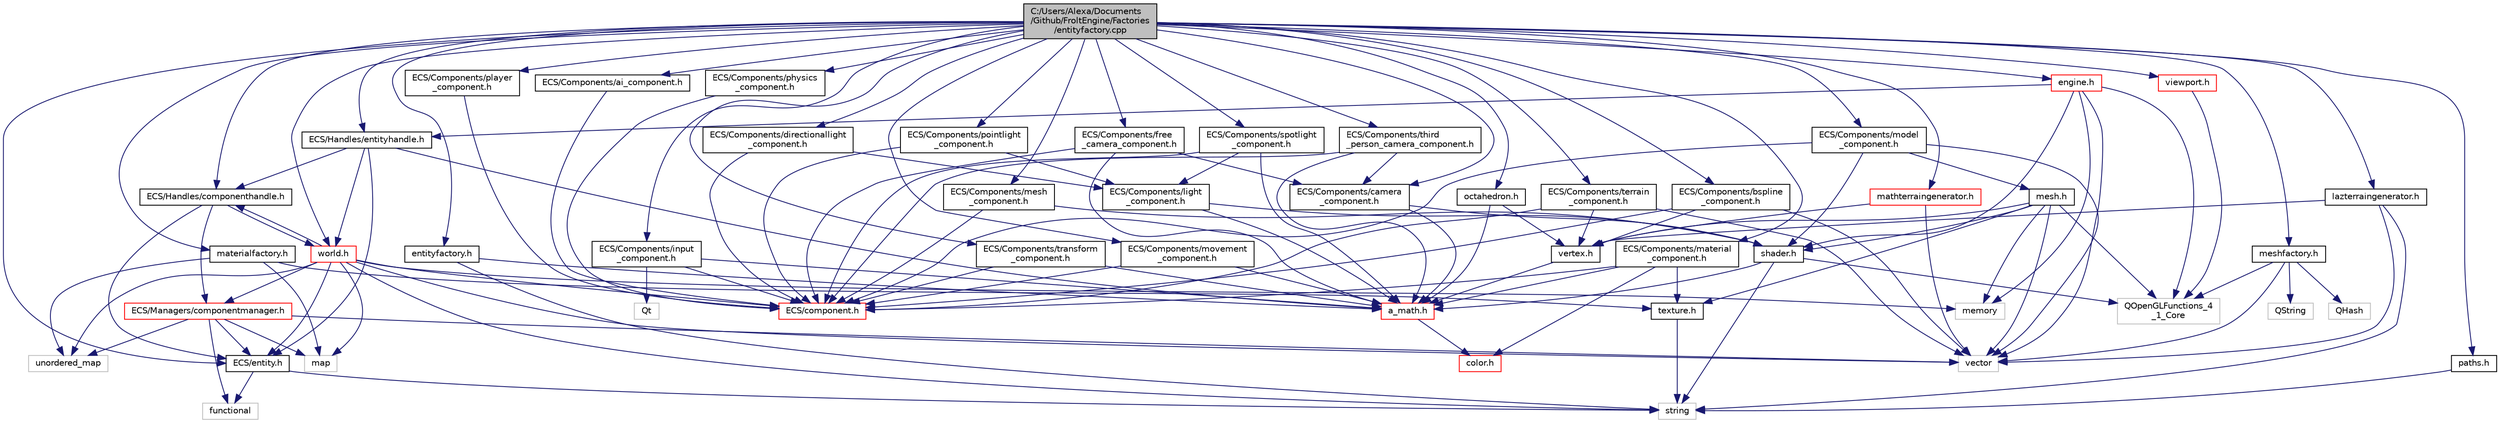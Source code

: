 digraph "C:/Users/Alexa/Documents/Github/FroltEngine/Factories/entityfactory.cpp"
{
  edge [fontname="Helvetica",fontsize="10",labelfontname="Helvetica",labelfontsize="10"];
  node [fontname="Helvetica",fontsize="10",shape=record];
  Node0 [label="C:/Users/Alexa/Documents\l/Github/FroltEngine/Factories\l/entityfactory.cpp",height=0.2,width=0.4,color="black", fillcolor="grey75", style="filled", fontcolor="black"];
  Node0 -> Node1 [color="midnightblue",fontsize="10",style="solid",fontname="Helvetica"];
  Node1 [label="entityfactory.h",height=0.2,width=0.4,color="black", fillcolor="white", style="filled",URL="$entityfactory_8h.html"];
  Node1 -> Node2 [color="midnightblue",fontsize="10",style="solid",fontname="Helvetica"];
  Node2 [label="string",height=0.2,width=0.4,color="grey75", fillcolor="white", style="filled"];
  Node1 -> Node3 [color="midnightblue",fontsize="10",style="solid",fontname="Helvetica"];
  Node3 [label="a_math.h",height=0.2,width=0.4,color="red", fillcolor="white", style="filled",URL="$a__math_8h.html"];
  Node3 -> Node19 [color="midnightblue",fontsize="10",style="solid",fontname="Helvetica"];
  Node19 [label="color.h",height=0.2,width=0.4,color="red", fillcolor="white", style="filled",URL="$color_8h.html"];
  Node0 -> Node20 [color="midnightblue",fontsize="10",style="solid",fontname="Helvetica"];
  Node20 [label="ECS/entity.h",height=0.2,width=0.4,color="black", fillcolor="white", style="filled",URL="$entity_8h.html"];
  Node20 -> Node2 [color="midnightblue",fontsize="10",style="solid",fontname="Helvetica"];
  Node20 -> Node21 [color="midnightblue",fontsize="10",style="solid",fontname="Helvetica"];
  Node21 [label="functional",height=0.2,width=0.4,color="grey75", fillcolor="white", style="filled"];
  Node0 -> Node22 [color="midnightblue",fontsize="10",style="solid",fontname="Helvetica"];
  Node22 [label="ECS/Handles/entityhandle.h",height=0.2,width=0.4,color="black", fillcolor="white", style="filled",URL="$entityhandle_8h.html"];
  Node22 -> Node20 [color="midnightblue",fontsize="10",style="solid",fontname="Helvetica"];
  Node22 -> Node23 [color="midnightblue",fontsize="10",style="solid",fontname="Helvetica"];
  Node23 [label="ECS/Handles/componenthandle.h",height=0.2,width=0.4,color="black", fillcolor="white", style="filled",URL="$componenthandle_8h.html"];
  Node23 -> Node20 [color="midnightblue",fontsize="10",style="solid",fontname="Helvetica"];
  Node23 -> Node24 [color="midnightblue",fontsize="10",style="solid",fontname="Helvetica"];
  Node24 [label="ECS/Managers/componentmanager.h",height=0.2,width=0.4,color="red", fillcolor="white", style="filled",URL="$componentmanager_8h.html"];
  Node24 -> Node25 [color="midnightblue",fontsize="10",style="solid",fontname="Helvetica"];
  Node25 [label="unordered_map",height=0.2,width=0.4,color="grey75", fillcolor="white", style="filled"];
  Node24 -> Node26 [color="midnightblue",fontsize="10",style="solid",fontname="Helvetica"];
  Node26 [label="map",height=0.2,width=0.4,color="grey75", fillcolor="white", style="filled"];
  Node24 -> Node5 [color="midnightblue",fontsize="10",style="solid",fontname="Helvetica"];
  Node5 [label="vector",height=0.2,width=0.4,color="grey75", fillcolor="white", style="filled"];
  Node24 -> Node21 [color="midnightblue",fontsize="10",style="solid",fontname="Helvetica"];
  Node24 -> Node20 [color="midnightblue",fontsize="10",style="solid",fontname="Helvetica"];
  Node23 -> Node29 [color="midnightblue",fontsize="10",style="solid",fontname="Helvetica"];
  Node29 [label="world.h",height=0.2,width=0.4,color="red", fillcolor="white", style="filled",URL="$world_8h.html"];
  Node29 -> Node5 [color="midnightblue",fontsize="10",style="solid",fontname="Helvetica"];
  Node29 -> Node30 [color="midnightblue",fontsize="10",style="solid",fontname="Helvetica"];
  Node30 [label="memory",height=0.2,width=0.4,color="grey75", fillcolor="white", style="filled"];
  Node29 -> Node2 [color="midnightblue",fontsize="10",style="solid",fontname="Helvetica"];
  Node29 -> Node25 [color="midnightblue",fontsize="10",style="solid",fontname="Helvetica"];
  Node29 -> Node26 [color="midnightblue",fontsize="10",style="solid",fontname="Helvetica"];
  Node29 -> Node20 [color="midnightblue",fontsize="10",style="solid",fontname="Helvetica"];
  Node29 -> Node23 [color="midnightblue",fontsize="10",style="solid",fontname="Helvetica"];
  Node29 -> Node24 [color="midnightblue",fontsize="10",style="solid",fontname="Helvetica"];
  Node29 -> Node31 [color="midnightblue",fontsize="10",style="solid",fontname="Helvetica"];
  Node31 [label="ECS/component.h",height=0.2,width=0.4,color="red", fillcolor="white", style="filled",URL="$component_8h.html"];
  Node22 -> Node3 [color="midnightblue",fontsize="10",style="solid",fontname="Helvetica"];
  Node22 -> Node29 [color="midnightblue",fontsize="10",style="solid",fontname="Helvetica"];
  Node0 -> Node23 [color="midnightblue",fontsize="10",style="solid",fontname="Helvetica"];
  Node0 -> Node35 [color="midnightblue",fontsize="10",style="solid",fontname="Helvetica"];
  Node35 [label="ECS/Components/transform\l_component.h",height=0.2,width=0.4,color="black", fillcolor="white", style="filled",URL="$transform__component_8h.html"];
  Node35 -> Node3 [color="midnightblue",fontsize="10",style="solid",fontname="Helvetica"];
  Node35 -> Node31 [color="midnightblue",fontsize="10",style="solid",fontname="Helvetica"];
  Node0 -> Node36 [color="midnightblue",fontsize="10",style="solid",fontname="Helvetica"];
  Node36 [label="ECS/Components/movement\l_component.h",height=0.2,width=0.4,color="black", fillcolor="white", style="filled",URL="$movement__component_8h.html"];
  Node36 -> Node3 [color="midnightblue",fontsize="10",style="solid",fontname="Helvetica"];
  Node36 -> Node31 [color="midnightblue",fontsize="10",style="solid",fontname="Helvetica"];
  Node0 -> Node37 [color="midnightblue",fontsize="10",style="solid",fontname="Helvetica"];
  Node37 [label="ECS/Components/mesh\l_component.h",height=0.2,width=0.4,color="black", fillcolor="white", style="filled",URL="$mesh__component_8h.html"];
  Node37 -> Node31 [color="midnightblue",fontsize="10",style="solid",fontname="Helvetica"];
  Node37 -> Node38 [color="midnightblue",fontsize="10",style="solid",fontname="Helvetica"];
  Node38 [label="shader.h",height=0.2,width=0.4,color="black", fillcolor="white", style="filled",URL="$shader_8h.html"];
  Node38 -> Node39 [color="midnightblue",fontsize="10",style="solid",fontname="Helvetica"];
  Node39 [label="QOpenGLFunctions_4\l_1_Core",height=0.2,width=0.4,color="grey75", fillcolor="white", style="filled"];
  Node38 -> Node2 [color="midnightblue",fontsize="10",style="solid",fontname="Helvetica"];
  Node38 -> Node3 [color="midnightblue",fontsize="10",style="solid",fontname="Helvetica"];
  Node0 -> Node40 [color="midnightblue",fontsize="10",style="solid",fontname="Helvetica"];
  Node40 [label="ECS/Components/material\l_component.h",height=0.2,width=0.4,color="black", fillcolor="white", style="filled",URL="$material__component_8h.html"];
  Node40 -> Node31 [color="midnightblue",fontsize="10",style="solid",fontname="Helvetica"];
  Node40 -> Node3 [color="midnightblue",fontsize="10",style="solid",fontname="Helvetica"];
  Node40 -> Node41 [color="midnightblue",fontsize="10",style="solid",fontname="Helvetica"];
  Node41 [label="texture.h",height=0.2,width=0.4,color="black", fillcolor="white", style="filled",URL="$texture_8h.html"];
  Node41 -> Node2 [color="midnightblue",fontsize="10",style="solid",fontname="Helvetica"];
  Node40 -> Node19 [color="midnightblue",fontsize="10",style="solid",fontname="Helvetica"];
  Node0 -> Node42 [color="midnightblue",fontsize="10",style="solid",fontname="Helvetica"];
  Node42 [label="ECS/Components/directionallight\l_component.h",height=0.2,width=0.4,color="black", fillcolor="white", style="filled",URL="$directionallight__component_8h.html"];
  Node42 -> Node43 [color="midnightblue",fontsize="10",style="solid",fontname="Helvetica"];
  Node43 [label="ECS/Components/light\l_component.h",height=0.2,width=0.4,color="black", fillcolor="white", style="filled",URL="$light__component_8h.html"];
  Node43 -> Node3 [color="midnightblue",fontsize="10",style="solid",fontname="Helvetica"];
  Node43 -> Node38 [color="midnightblue",fontsize="10",style="solid",fontname="Helvetica"];
  Node42 -> Node31 [color="midnightblue",fontsize="10",style="solid",fontname="Helvetica"];
  Node0 -> Node44 [color="midnightblue",fontsize="10",style="solid",fontname="Helvetica"];
  Node44 [label="ECS/Components/pointlight\l_component.h",height=0.2,width=0.4,color="black", fillcolor="white", style="filled",URL="$pointlight__component_8h.html"];
  Node44 -> Node43 [color="midnightblue",fontsize="10",style="solid",fontname="Helvetica"];
  Node44 -> Node31 [color="midnightblue",fontsize="10",style="solid",fontname="Helvetica"];
  Node0 -> Node45 [color="midnightblue",fontsize="10",style="solid",fontname="Helvetica"];
  Node45 [label="ECS/Components/spotlight\l_component.h",height=0.2,width=0.4,color="black", fillcolor="white", style="filled",URL="$spotlight__component_8h.html"];
  Node45 -> Node43 [color="midnightblue",fontsize="10",style="solid",fontname="Helvetica"];
  Node45 -> Node31 [color="midnightblue",fontsize="10",style="solid",fontname="Helvetica"];
  Node45 -> Node3 [color="midnightblue",fontsize="10",style="solid",fontname="Helvetica"];
  Node0 -> Node46 [color="midnightblue",fontsize="10",style="solid",fontname="Helvetica"];
  Node46 [label="ECS/Components/input\l_component.h",height=0.2,width=0.4,color="black", fillcolor="white", style="filled",URL="$input__component_8h.html"];
  Node46 -> Node31 [color="midnightblue",fontsize="10",style="solid",fontname="Helvetica"];
  Node46 -> Node47 [color="midnightblue",fontsize="10",style="solid",fontname="Helvetica"];
  Node47 [label="Qt",height=0.2,width=0.4,color="grey75", fillcolor="white", style="filled"];
  Node46 -> Node3 [color="midnightblue",fontsize="10",style="solid",fontname="Helvetica"];
  Node0 -> Node48 [color="midnightblue",fontsize="10",style="solid",fontname="Helvetica"];
  Node48 [label="ECS/Components/camera\l_component.h",height=0.2,width=0.4,color="black", fillcolor="white", style="filled",URL="$camera__component_8h.html"];
  Node48 -> Node3 [color="midnightblue",fontsize="10",style="solid",fontname="Helvetica"];
  Node48 -> Node38 [color="midnightblue",fontsize="10",style="solid",fontname="Helvetica"];
  Node0 -> Node49 [color="midnightblue",fontsize="10",style="solid",fontname="Helvetica"];
  Node49 [label="ECS/Components/free\l_camera_component.h",height=0.2,width=0.4,color="black", fillcolor="white", style="filled",URL="$free__camera__component_8h.html"];
  Node49 -> Node31 [color="midnightblue",fontsize="10",style="solid",fontname="Helvetica"];
  Node49 -> Node48 [color="midnightblue",fontsize="10",style="solid",fontname="Helvetica"];
  Node49 -> Node3 [color="midnightblue",fontsize="10",style="solid",fontname="Helvetica"];
  Node0 -> Node50 [color="midnightblue",fontsize="10",style="solid",fontname="Helvetica"];
  Node50 [label="ECS/Components/terrain\l_component.h",height=0.2,width=0.4,color="black", fillcolor="white", style="filled",URL="$terrain__component_8h.html"];
  Node50 -> Node5 [color="midnightblue",fontsize="10",style="solid",fontname="Helvetica"];
  Node50 -> Node51 [color="midnightblue",fontsize="10",style="solid",fontname="Helvetica"];
  Node51 [label="vertex.h",height=0.2,width=0.4,color="black", fillcolor="white", style="filled",URL="$vertex_8h.html"];
  Node51 -> Node3 [color="midnightblue",fontsize="10",style="solid",fontname="Helvetica"];
  Node50 -> Node31 [color="midnightblue",fontsize="10",style="solid",fontname="Helvetica"];
  Node0 -> Node52 [color="midnightblue",fontsize="10",style="solid",fontname="Helvetica"];
  Node52 [label="ECS/Components/model\l_component.h",height=0.2,width=0.4,color="black", fillcolor="white", style="filled",URL="$model__component_8h.html"];
  Node52 -> Node5 [color="midnightblue",fontsize="10",style="solid",fontname="Helvetica"];
  Node52 -> Node31 [color="midnightblue",fontsize="10",style="solid",fontname="Helvetica"];
  Node52 -> Node53 [color="midnightblue",fontsize="10",style="solid",fontname="Helvetica"];
  Node53 [label="mesh.h",height=0.2,width=0.4,color="black", fillcolor="white", style="filled",URL="$mesh_8h.html"];
  Node53 -> Node39 [color="midnightblue",fontsize="10",style="solid",fontname="Helvetica"];
  Node53 -> Node5 [color="midnightblue",fontsize="10",style="solid",fontname="Helvetica"];
  Node53 -> Node30 [color="midnightblue",fontsize="10",style="solid",fontname="Helvetica"];
  Node53 -> Node51 [color="midnightblue",fontsize="10",style="solid",fontname="Helvetica"];
  Node53 -> Node41 [color="midnightblue",fontsize="10",style="solid",fontname="Helvetica"];
  Node53 -> Node38 [color="midnightblue",fontsize="10",style="solid",fontname="Helvetica"];
  Node52 -> Node38 [color="midnightblue",fontsize="10",style="solid",fontname="Helvetica"];
  Node0 -> Node54 [color="midnightblue",fontsize="10",style="solid",fontname="Helvetica"];
  Node54 [label="ECS/Components/physics\l_component.h",height=0.2,width=0.4,color="black", fillcolor="white", style="filled",URL="$physics__component_8h.html"];
  Node54 -> Node31 [color="midnightblue",fontsize="10",style="solid",fontname="Helvetica"];
  Node0 -> Node55 [color="midnightblue",fontsize="10",style="solid",fontname="Helvetica"];
  Node55 [label="ECS/Components/bspline\l_component.h",height=0.2,width=0.4,color="black", fillcolor="white", style="filled",URL="$bspline__component_8h.html"];
  Node55 -> Node31 [color="midnightblue",fontsize="10",style="solid",fontname="Helvetica"];
  Node55 -> Node5 [color="midnightblue",fontsize="10",style="solid",fontname="Helvetica"];
  Node55 -> Node51 [color="midnightblue",fontsize="10",style="solid",fontname="Helvetica"];
  Node0 -> Node56 [color="midnightblue",fontsize="10",style="solid",fontname="Helvetica"];
  Node56 [label="ECS/Components/player\l_component.h",height=0.2,width=0.4,color="black", fillcolor="white", style="filled",URL="$player__component_8h.html"];
  Node56 -> Node31 [color="midnightblue",fontsize="10",style="solid",fontname="Helvetica"];
  Node0 -> Node57 [color="midnightblue",fontsize="10",style="solid",fontname="Helvetica"];
  Node57 [label="ECS/Components/ai_component.h",height=0.2,width=0.4,color="black", fillcolor="white", style="filled",URL="$ai__component_8h.html"];
  Node57 -> Node31 [color="midnightblue",fontsize="10",style="solid",fontname="Helvetica"];
  Node0 -> Node58 [color="midnightblue",fontsize="10",style="solid",fontname="Helvetica"];
  Node58 [label="ECS/Components/third\l_person_camera_component.h",height=0.2,width=0.4,color="black", fillcolor="white", style="filled",URL="$third__person__camera__component_8h.html"];
  Node58 -> Node31 [color="midnightblue",fontsize="10",style="solid",fontname="Helvetica"];
  Node58 -> Node48 [color="midnightblue",fontsize="10",style="solid",fontname="Helvetica"];
  Node58 -> Node3 [color="midnightblue",fontsize="10",style="solid",fontname="Helvetica"];
  Node0 -> Node59 [color="midnightblue",fontsize="10",style="solid",fontname="Helvetica"];
  Node59 [label="meshfactory.h",height=0.2,width=0.4,color="black", fillcolor="white", style="filled",URL="$meshfactory_8h.html"];
  Node59 -> Node5 [color="midnightblue",fontsize="10",style="solid",fontname="Helvetica"];
  Node59 -> Node39 [color="midnightblue",fontsize="10",style="solid",fontname="Helvetica"];
  Node59 -> Node60 [color="midnightblue",fontsize="10",style="solid",fontname="Helvetica"];
  Node60 [label="QString",height=0.2,width=0.4,color="grey75", fillcolor="white", style="filled"];
  Node59 -> Node61 [color="midnightblue",fontsize="10",style="solid",fontname="Helvetica"];
  Node61 [label="QHash",height=0.2,width=0.4,color="grey75", fillcolor="white", style="filled"];
  Node0 -> Node62 [color="midnightblue",fontsize="10",style="solid",fontname="Helvetica"];
  Node62 [label="materialfactory.h",height=0.2,width=0.4,color="black", fillcolor="white", style="filled",URL="$materialfactory_8h.html"];
  Node62 -> Node25 [color="midnightblue",fontsize="10",style="solid",fontname="Helvetica"];
  Node62 -> Node26 [color="midnightblue",fontsize="10",style="solid",fontname="Helvetica"];
  Node62 -> Node41 [color="midnightblue",fontsize="10",style="solid",fontname="Helvetica"];
  Node0 -> Node29 [color="midnightblue",fontsize="10",style="solid",fontname="Helvetica"];
  Node0 -> Node63 [color="midnightblue",fontsize="10",style="solid",fontname="Helvetica"];
  Node63 [label="engine.h",height=0.2,width=0.4,color="red", fillcolor="white", style="filled",URL="$engine_8h.html"];
  Node63 -> Node39 [color="midnightblue",fontsize="10",style="solid",fontname="Helvetica"];
  Node63 -> Node30 [color="midnightblue",fontsize="10",style="solid",fontname="Helvetica"];
  Node63 -> Node5 [color="midnightblue",fontsize="10",style="solid",fontname="Helvetica"];
  Node63 -> Node38 [color="midnightblue",fontsize="10",style="solid",fontname="Helvetica"];
  Node63 -> Node22 [color="midnightblue",fontsize="10",style="solid",fontname="Helvetica"];
  Node0 -> Node65 [color="midnightblue",fontsize="10",style="solid",fontname="Helvetica"];
  Node65 [label="viewport.h",height=0.2,width=0.4,color="red", fillcolor="white", style="filled",URL="$viewport_8h.html"];
  Node65 -> Node39 [color="midnightblue",fontsize="10",style="solid",fontname="Helvetica"];
  Node0 -> Node69 [color="midnightblue",fontsize="10",style="solid",fontname="Helvetica"];
  Node69 [label="octahedron.h",height=0.2,width=0.4,color="black", fillcolor="white", style="filled",URL="$octahedron_8h.html"];
  Node69 -> Node3 [color="midnightblue",fontsize="10",style="solid",fontname="Helvetica"];
  Node69 -> Node51 [color="midnightblue",fontsize="10",style="solid",fontname="Helvetica"];
  Node0 -> Node70 [color="midnightblue",fontsize="10",style="solid",fontname="Helvetica"];
  Node70 [label="mathterraingenerator.h",height=0.2,width=0.4,color="red", fillcolor="white", style="filled",URL="$mathterraingenerator_8h.html"];
  Node70 -> Node5 [color="midnightblue",fontsize="10",style="solid",fontname="Helvetica"];
  Node70 -> Node51 [color="midnightblue",fontsize="10",style="solid",fontname="Helvetica"];
  Node0 -> Node71 [color="midnightblue",fontsize="10",style="solid",fontname="Helvetica"];
  Node71 [label="lazterraingenerator.h",height=0.2,width=0.4,color="black", fillcolor="white", style="filled",URL="$lazterraingenerator_8h.html"];
  Node71 -> Node2 [color="midnightblue",fontsize="10",style="solid",fontname="Helvetica"];
  Node71 -> Node5 [color="midnightblue",fontsize="10",style="solid",fontname="Helvetica"];
  Node71 -> Node51 [color="midnightblue",fontsize="10",style="solid",fontname="Helvetica"];
  Node0 -> Node72 [color="midnightblue",fontsize="10",style="solid",fontname="Helvetica"];
  Node72 [label="paths.h",height=0.2,width=0.4,color="black", fillcolor="white", style="filled",URL="$paths_8h.html"];
  Node72 -> Node2 [color="midnightblue",fontsize="10",style="solid",fontname="Helvetica"];
}
